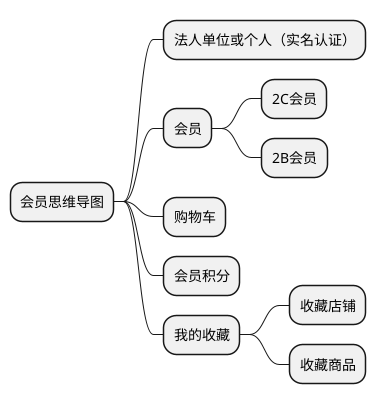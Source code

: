 @startmindmap

* 会员思维导图
** 法人单位或个人（实名认证）
** 会员
*** 2C会员
*** 2B会员
** 购物车
** 会员积分
** 我的收藏
*** 收藏店铺
*** 收藏商品
@endmindmap